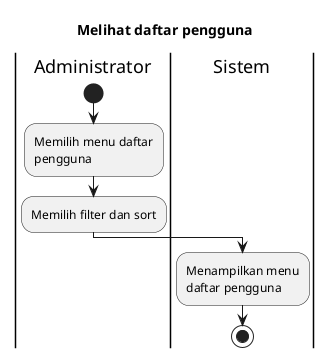 @startuml UC-MGUSER-001 - Melihat daftar pengguna
skinparam wrapWidth 140

title Melihat daftar pengguna

|Administrator|
start
:Memilih menu daftar pengguna;
:Memilih filter dan sort;

|Sistem|
:Menampilkan menu daftar pengguna;

stop

@enduml